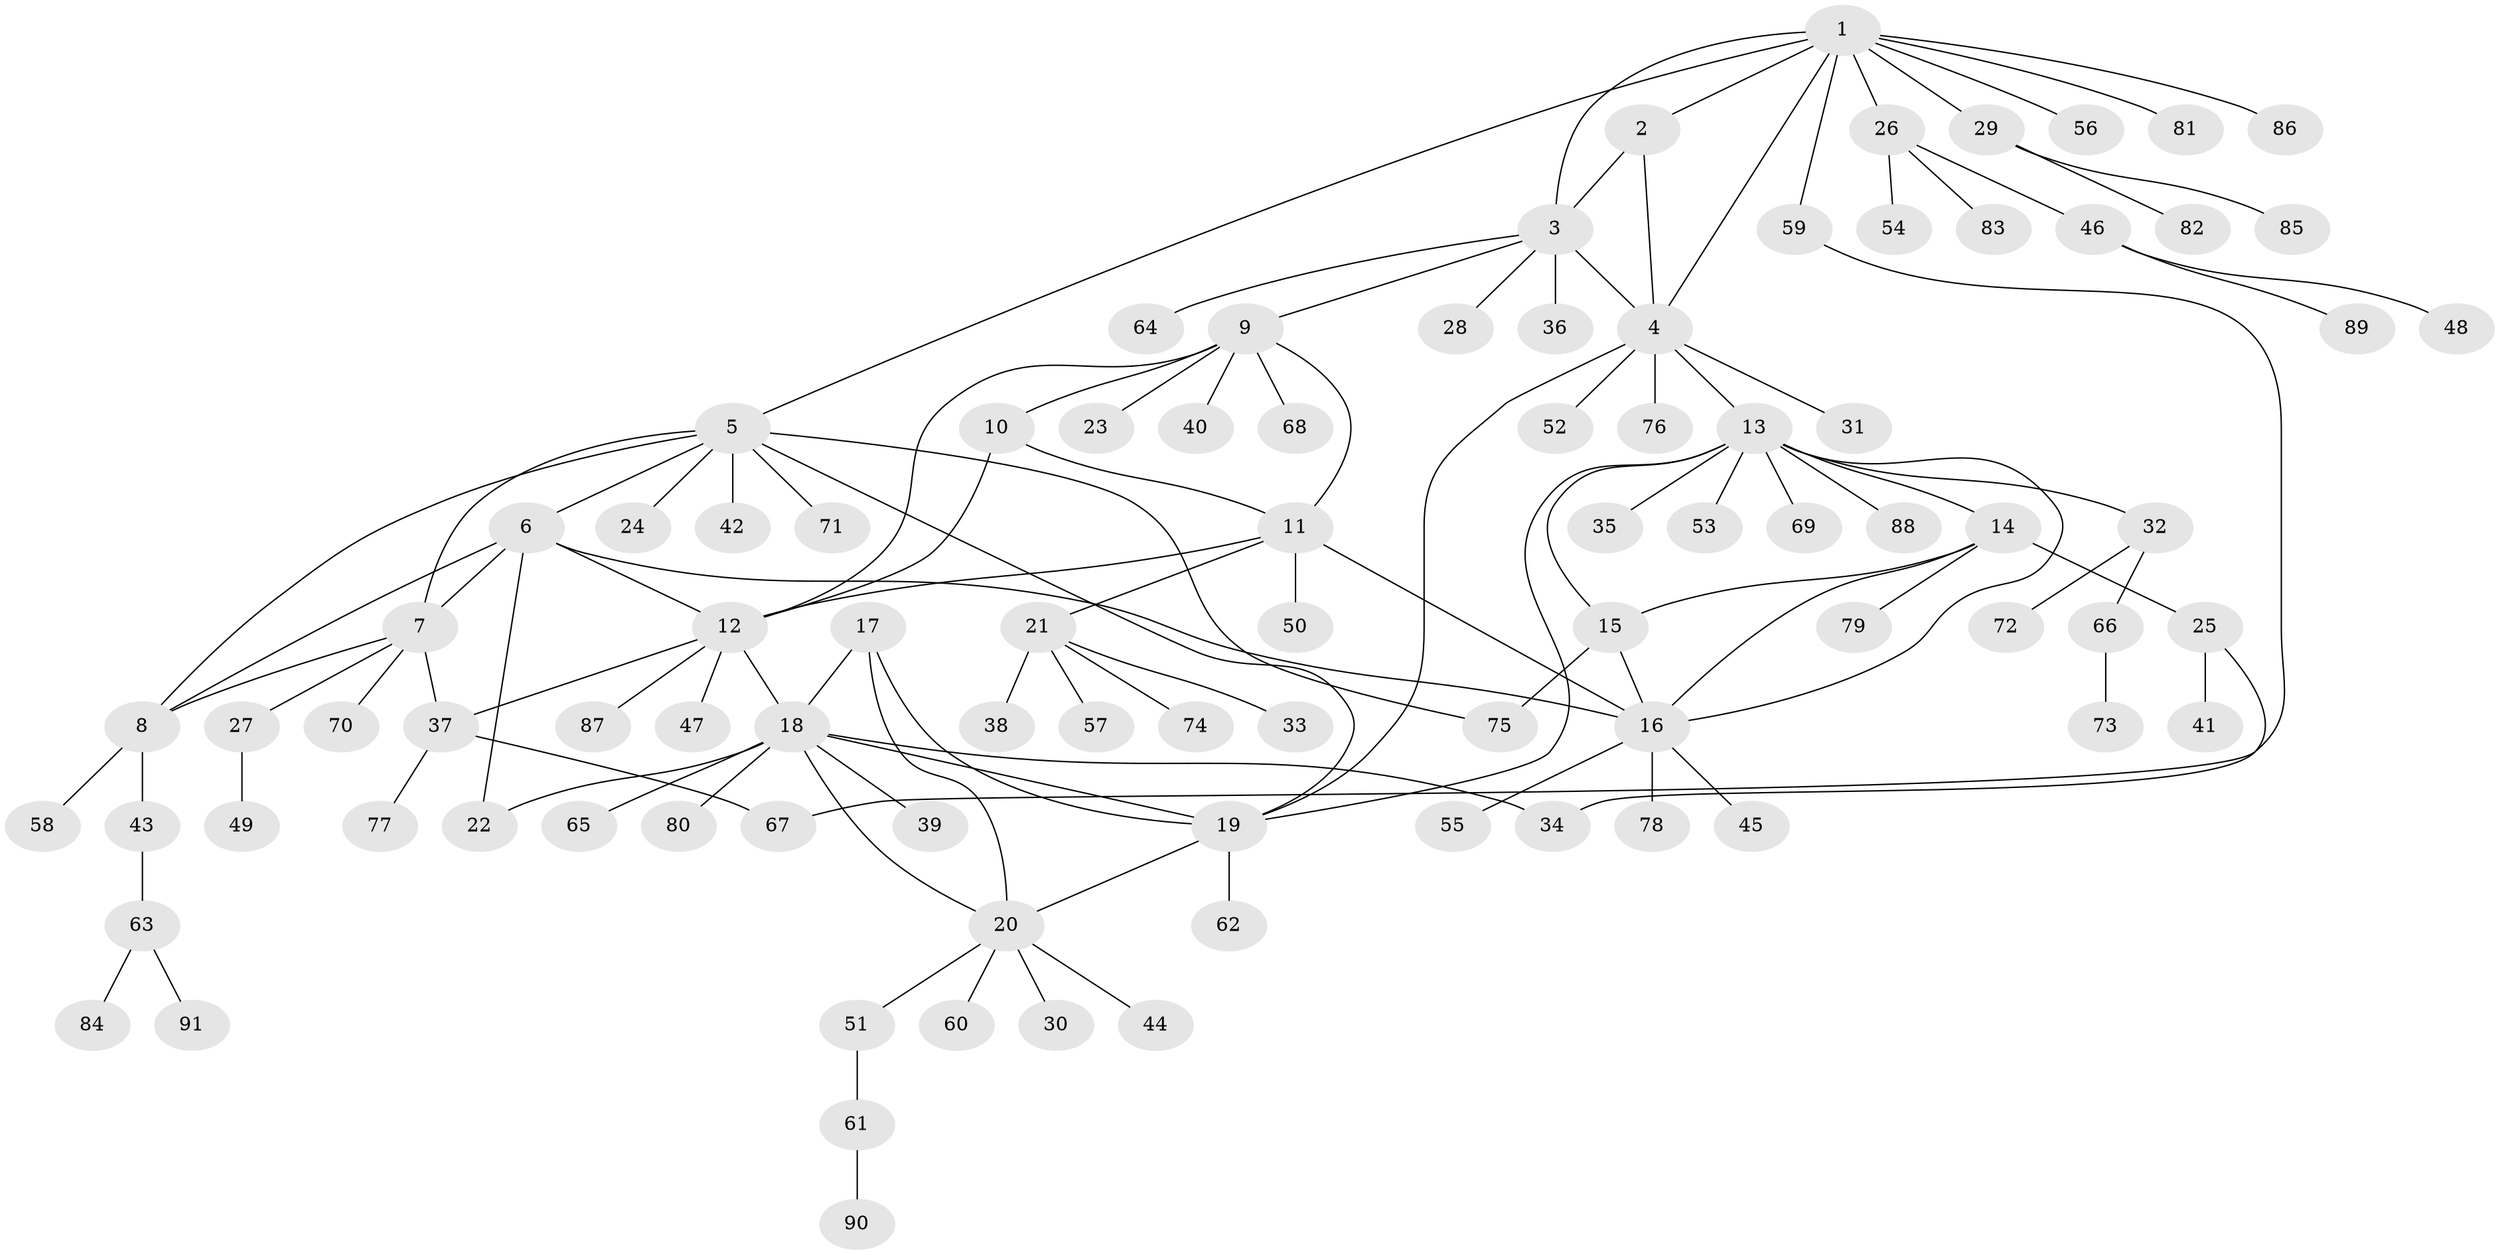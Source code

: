 // coarse degree distribution, {12: 0.037037037037037035, 2: 0.14814814814814814, 5: 0.07407407407407407, 7: 0.07407407407407407, 4: 0.037037037037037035, 6: 0.037037037037037035, 1: 0.5925925925925926}
// Generated by graph-tools (version 1.1) at 2025/19/03/04/25 18:19:39]
// undirected, 91 vertices, 116 edges
graph export_dot {
graph [start="1"]
  node [color=gray90,style=filled];
  1;
  2;
  3;
  4;
  5;
  6;
  7;
  8;
  9;
  10;
  11;
  12;
  13;
  14;
  15;
  16;
  17;
  18;
  19;
  20;
  21;
  22;
  23;
  24;
  25;
  26;
  27;
  28;
  29;
  30;
  31;
  32;
  33;
  34;
  35;
  36;
  37;
  38;
  39;
  40;
  41;
  42;
  43;
  44;
  45;
  46;
  47;
  48;
  49;
  50;
  51;
  52;
  53;
  54;
  55;
  56;
  57;
  58;
  59;
  60;
  61;
  62;
  63;
  64;
  65;
  66;
  67;
  68;
  69;
  70;
  71;
  72;
  73;
  74;
  75;
  76;
  77;
  78;
  79;
  80;
  81;
  82;
  83;
  84;
  85;
  86;
  87;
  88;
  89;
  90;
  91;
  1 -- 2;
  1 -- 3;
  1 -- 4;
  1 -- 5;
  1 -- 26;
  1 -- 29;
  1 -- 56;
  1 -- 59;
  1 -- 81;
  1 -- 86;
  2 -- 3;
  2 -- 4;
  3 -- 4;
  3 -- 9;
  3 -- 28;
  3 -- 36;
  3 -- 64;
  4 -- 13;
  4 -- 19;
  4 -- 31;
  4 -- 52;
  4 -- 76;
  5 -- 6;
  5 -- 7;
  5 -- 8;
  5 -- 19;
  5 -- 24;
  5 -- 42;
  5 -- 71;
  5 -- 75;
  6 -- 7;
  6 -- 8;
  6 -- 12;
  6 -- 16;
  6 -- 22;
  7 -- 8;
  7 -- 27;
  7 -- 37;
  7 -- 70;
  8 -- 43;
  8 -- 58;
  9 -- 10;
  9 -- 11;
  9 -- 12;
  9 -- 23;
  9 -- 40;
  9 -- 68;
  10 -- 11;
  10 -- 12;
  11 -- 12;
  11 -- 16;
  11 -- 21;
  11 -- 50;
  12 -- 18;
  12 -- 37;
  12 -- 47;
  12 -- 87;
  13 -- 14;
  13 -- 15;
  13 -- 16;
  13 -- 19;
  13 -- 32;
  13 -- 35;
  13 -- 53;
  13 -- 69;
  13 -- 88;
  14 -- 15;
  14 -- 16;
  14 -- 25;
  14 -- 79;
  15 -- 16;
  15 -- 75;
  16 -- 45;
  16 -- 55;
  16 -- 78;
  17 -- 18;
  17 -- 19;
  17 -- 20;
  18 -- 19;
  18 -- 20;
  18 -- 22;
  18 -- 34;
  18 -- 39;
  18 -- 65;
  18 -- 80;
  19 -- 20;
  19 -- 62;
  20 -- 30;
  20 -- 44;
  20 -- 51;
  20 -- 60;
  21 -- 33;
  21 -- 38;
  21 -- 57;
  21 -- 74;
  25 -- 34;
  25 -- 41;
  26 -- 46;
  26 -- 54;
  26 -- 83;
  27 -- 49;
  29 -- 82;
  29 -- 85;
  32 -- 66;
  32 -- 72;
  37 -- 67;
  37 -- 77;
  43 -- 63;
  46 -- 48;
  46 -- 89;
  51 -- 61;
  59 -- 67;
  61 -- 90;
  63 -- 84;
  63 -- 91;
  66 -- 73;
}
